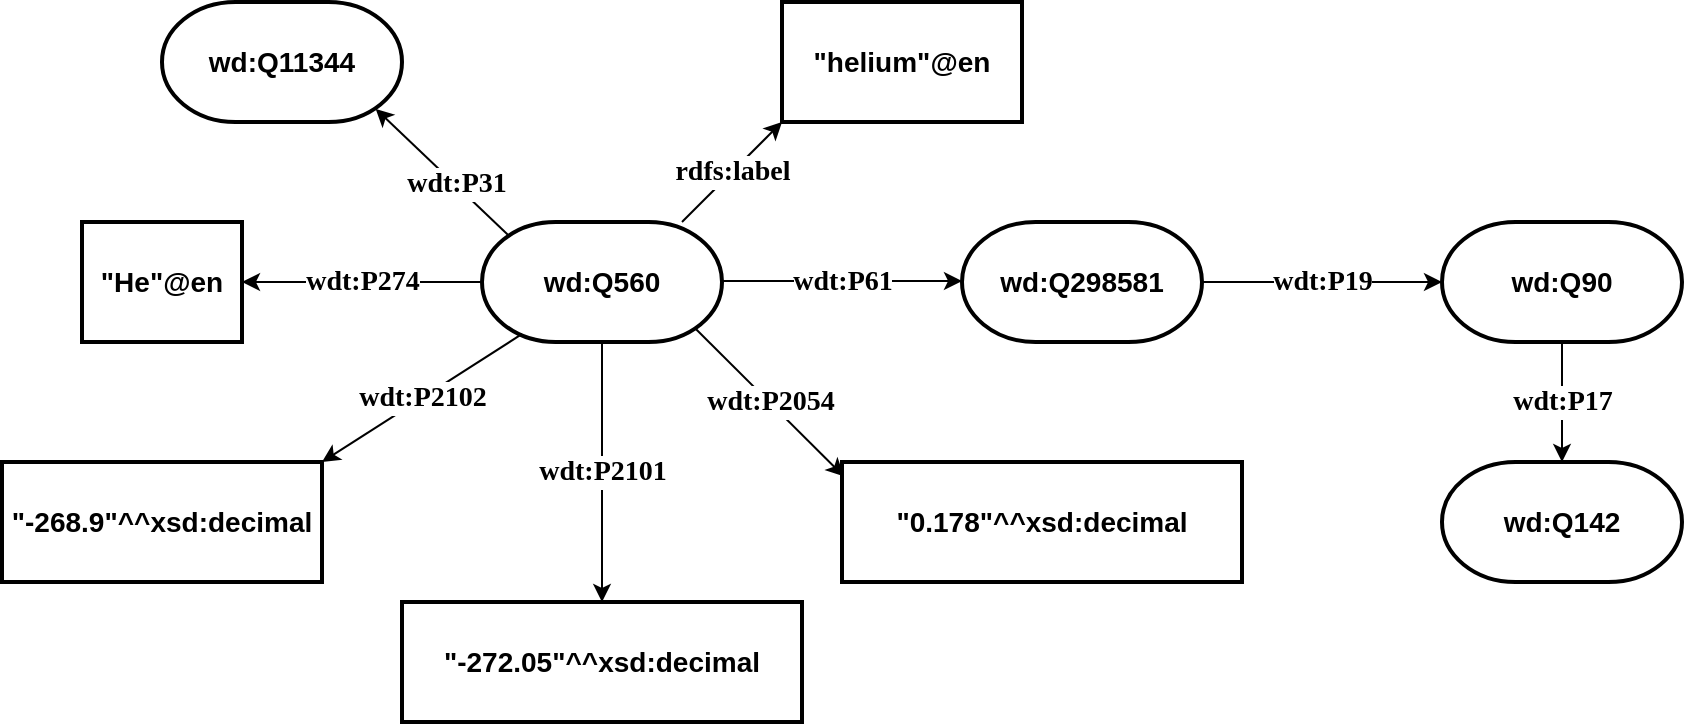 <mxfile version="20.7.4" type="device"><diagram id="LQOfw50rtbh0Ys2E8a9I" name="Page-1"><mxGraphModel dx="1434" dy="1845" grid="1" gridSize="10" guides="1" tooltips="1" connect="1" arrows="1" fold="1" page="1" pageScale="1" pageWidth="850" pageHeight="1100" math="0" shadow="0"><root><mxCell id="0"/><mxCell id="1" parent="0"/><mxCell id="MRia6I61OvVlkuCLMvBo-13" value="&lt;b&gt;&lt;font face=&quot;Georgia&quot; style=&quot;font-size: 14px;&quot;&gt;wdt:P2101&lt;/font&gt;&lt;/b&gt;" style="edgeStyle=orthogonalEdgeStyle;rounded=0;orthogonalLoop=1;jettySize=auto;html=1;fontSize=12;" parent="1" source="MRia6I61OvVlkuCLMvBo-2" target="MRia6I61OvVlkuCLMvBo-7" edge="1"><mxGeometry relative="1" as="geometry"/></mxCell><mxCell id="MRia6I61OvVlkuCLMvBo-14" value="&lt;b&gt;&lt;font face=&quot;Georgia&quot; style=&quot;font-size: 14px;&quot;&gt;wdt:P61&lt;/font&gt;&lt;/b&gt;" style="edgeStyle=orthogonalEdgeStyle;rounded=0;orthogonalLoop=1;jettySize=auto;html=1;fontSize=12;" parent="1" edge="1"><mxGeometry relative="1" as="geometry"><mxPoint x="480" y="99.5" as="sourcePoint"/><mxPoint x="600" y="99.5" as="targetPoint"/></mxGeometry></mxCell><mxCell id="MRia6I61OvVlkuCLMvBo-2" value="&lt;b&gt;&lt;font style=&quot;font-size: 14px;&quot;&gt;wd:Q560&lt;/font&gt;&lt;/b&gt;" style="strokeWidth=2;html=1;shape=mxgraph.flowchart.terminator;whiteSpace=wrap;" parent="1" vertex="1"><mxGeometry x="360" y="70" width="120" height="60" as="geometry"/></mxCell><mxCell id="MRia6I61OvVlkuCLMvBo-3" value="&lt;b&gt;&lt;font style=&quot;font-size: 14px;&quot;&gt;&quot;He&quot;@en&lt;/font&gt;&lt;/b&gt;" style="rounded=0;whiteSpace=wrap;html=1;strokeWidth=2;" parent="1" vertex="1"><mxGeometry x="160" y="70" width="80" height="60" as="geometry"/></mxCell><mxCell id="MRia6I61OvVlkuCLMvBo-4" value="&lt;b&gt;&lt;font style=&quot;font-size: 14px;&quot;&gt;wd:Q11344&lt;/font&gt;&lt;/b&gt;" style="strokeWidth=2;html=1;shape=mxgraph.flowchart.terminator;whiteSpace=wrap;" parent="1" vertex="1"><mxGeometry x="200" y="-40" width="120" height="60" as="geometry"/></mxCell><mxCell id="MRia6I61OvVlkuCLMvBo-5" value="&lt;b&gt;&lt;font style=&quot;font-size: 14px;&quot;&gt;&quot;-268.9&quot;^^xsd:decimal&lt;/font&gt;&lt;/b&gt;" style="rounded=0;whiteSpace=wrap;html=1;strokeWidth=2;" parent="1" vertex="1"><mxGeometry x="120" y="190" width="160" height="60" as="geometry"/></mxCell><mxCell id="MRia6I61OvVlkuCLMvBo-6" value="&lt;b style=&quot;border-color: var(--border-color);&quot;&gt;&lt;font style=&quot;border-color: var(--border-color); font-size: 14px;&quot;&gt;&quot;0.178&quot;^^xsd:decimal&lt;br style=&quot;border-color: var(--border-color);&quot;&gt;&lt;/font&gt;&lt;/b&gt;" style="rounded=0;whiteSpace=wrap;html=1;strokeWidth=2;" parent="1" vertex="1"><mxGeometry x="540" y="190" width="200" height="60" as="geometry"/></mxCell><mxCell id="MRia6I61OvVlkuCLMvBo-7" value="&lt;b style=&quot;border-color: var(--border-color);&quot;&gt;&lt;font style=&quot;border-color: var(--border-color); font-size: 14px;&quot;&gt;&quot;-272.05&quot;^^xsd:decimal&lt;/font&gt;&lt;/b&gt;&lt;b&gt;&lt;font style=&quot;font-size: 14px;&quot;&gt;&lt;br&gt;&lt;/font&gt;&lt;/b&gt;" style="rounded=0;whiteSpace=wrap;html=1;strokeWidth=2;" parent="1" vertex="1"><mxGeometry x="320" y="260" width="200" height="60" as="geometry"/></mxCell><mxCell id="MRia6I61OvVlkuCLMvBo-16" value="&lt;b&gt;&lt;font face=&quot;Georgia&quot; style=&quot;font-size: 14px;&quot;&gt;wdt:P17&lt;/font&gt;&lt;/b&gt;" style="edgeStyle=orthogonalEdgeStyle;rounded=0;orthogonalLoop=1;jettySize=auto;html=1;fontSize=12;" parent="1" source="MRia6I61OvVlkuCLMvBo-8" target="MRia6I61OvVlkuCLMvBo-11" edge="1"><mxGeometry relative="1" as="geometry"/></mxCell><mxCell id="MRia6I61OvVlkuCLMvBo-8" value="&lt;b&gt;&lt;font style=&quot;font-size: 14px;&quot;&gt;wd:Q90&lt;/font&gt;&lt;/b&gt;" style="strokeWidth=2;html=1;shape=mxgraph.flowchart.terminator;whiteSpace=wrap;" parent="1" vertex="1"><mxGeometry x="840" y="70" width="120" height="60" as="geometry"/></mxCell><mxCell id="MRia6I61OvVlkuCLMvBo-15" value="&lt;b&gt;&lt;font face=&quot;Georgia&quot; style=&quot;font-size: 14px;&quot;&gt;wdt:P19&lt;/font&gt;&lt;/b&gt;" style="edgeStyle=orthogonalEdgeStyle;rounded=0;orthogonalLoop=1;jettySize=auto;html=1;fontSize=12;" parent="1" source="MRia6I61OvVlkuCLMvBo-9" target="MRia6I61OvVlkuCLMvBo-8" edge="1"><mxGeometry relative="1" as="geometry"/></mxCell><mxCell id="MRia6I61OvVlkuCLMvBo-9" value="&lt;b&gt;&lt;font style=&quot;font-size: 14px;&quot;&gt;wd:Q298581&lt;/font&gt;&lt;/b&gt;" style="strokeWidth=2;html=1;shape=mxgraph.flowchart.terminator;whiteSpace=wrap;" parent="1" vertex="1"><mxGeometry x="600" y="70" width="120" height="60" as="geometry"/></mxCell><mxCell id="MRia6I61OvVlkuCLMvBo-11" value="&lt;font face=&quot;sans-serif&quot;&gt;&lt;span style=&quot;font-size: 14px; background-color: rgb(255, 255, 255);&quot;&gt;&lt;b&gt;wd:Q142&lt;/b&gt;&lt;/span&gt;&lt;/font&gt;" style="strokeWidth=2;html=1;shape=mxgraph.flowchart.terminator;whiteSpace=wrap;" parent="1" vertex="1"><mxGeometry x="840" y="190" width="120" height="60" as="geometry"/></mxCell><mxCell id="MRia6I61OvVlkuCLMvBo-12" value="&lt;b&gt;&lt;font face=&quot;Georgia&quot; style=&quot;font-size: 14px;&quot;&gt;wdt:P274&lt;/font&gt;&lt;/b&gt;" style="endArrow=classic;html=1;rounded=0;fontSize=12;exitX=0;exitY=0.5;exitDx=0;exitDy=0;entryX=1;entryY=0.5;entryDx=0;entryDy=0;" parent="1" source="MRia6I61OvVlkuCLMvBo-2" target="MRia6I61OvVlkuCLMvBo-3" edge="1"><mxGeometry width="50" height="50" relative="1" as="geometry"><mxPoint x="260" y="140" as="sourcePoint"/><mxPoint x="310" y="90" as="targetPoint"/></mxGeometry></mxCell><mxCell id="MRia6I61OvVlkuCLMvBo-20" value="&lt;b&gt;&lt;font face=&quot;Georgia&quot; style=&quot;font-size: 14px;&quot;&gt;wdt:P31&lt;/font&gt;&lt;/b&gt;" style="endArrow=classic;html=1;rounded=0;fontSize=12;entryX=0.89;entryY=0.89;entryDx=0;entryDy=0;entryPerimeter=0;exitX=0.11;exitY=0.11;exitDx=0;exitDy=0;exitPerimeter=0;" parent="1" source="MRia6I61OvVlkuCLMvBo-2" target="MRia6I61OvVlkuCLMvBo-4" edge="1"><mxGeometry x="-0.2" width="50" height="50" relative="1" as="geometry"><mxPoint x="370" y="70" as="sourcePoint"/><mxPoint x="420" y="20" as="targetPoint"/><mxPoint as="offset"/></mxGeometry></mxCell><mxCell id="MRia6I61OvVlkuCLMvBo-21" value="&lt;b&gt;&lt;font face=&quot;Georgia&quot; style=&quot;font-size: 14px;&quot;&gt;wdt:P2102&lt;/font&gt;&lt;/b&gt;" style="endArrow=classic;html=1;rounded=0;fontSize=12;entryX=1;entryY=0;entryDx=0;entryDy=0;exitX=0.167;exitY=0.933;exitDx=0;exitDy=0;exitPerimeter=0;" parent="1" source="MRia6I61OvVlkuCLMvBo-2" target="MRia6I61OvVlkuCLMvBo-5" edge="1"><mxGeometry width="50" height="50" relative="1" as="geometry"><mxPoint x="370" y="130" as="sourcePoint"/><mxPoint x="310" y="110" as="targetPoint"/></mxGeometry></mxCell><mxCell id="MRia6I61OvVlkuCLMvBo-23" value="&lt;b&gt;&lt;font face=&quot;Georgia&quot; style=&quot;font-size: 14px;&quot;&gt;wdt:P2054&lt;/font&gt;&lt;/b&gt;" style="endArrow=classic;html=1;rounded=0;fontSize=12;exitX=0.89;exitY=0.89;exitDx=0;exitDy=0;entryX=0.005;entryY=0.12;entryDx=0;entryDy=0;entryPerimeter=0;exitPerimeter=0;" parent="1" source="MRia6I61OvVlkuCLMvBo-2" target="MRia6I61OvVlkuCLMvBo-6" edge="1"><mxGeometry width="50" height="50" relative="1" as="geometry"><mxPoint x="390" y="130" as="sourcePoint"/><mxPoint x="440" y="80" as="targetPoint"/></mxGeometry></mxCell><mxCell id="juBGjTyAfp_HVm-fVmh2-2" value="&lt;b&gt;&lt;font style=&quot;font-size: 14px;&quot;&gt;&quot;helium&quot;@en&lt;/font&gt;&lt;/b&gt;" style="rounded=0;whiteSpace=wrap;html=1;strokeWidth=2;" parent="1" vertex="1"><mxGeometry x="510" y="-40" width="120" height="60" as="geometry"/></mxCell><mxCell id="juBGjTyAfp_HVm-fVmh2-4" value="&lt;b&gt;&lt;font face=&quot;Georgia&quot; style=&quot;font-size: 14px;&quot;&gt;rdfs:label&lt;/font&gt;&lt;/b&gt;" style="endArrow=classic;html=1;rounded=0;entryX=0;entryY=1;entryDx=0;entryDy=0;" parent="1" target="juBGjTyAfp_HVm-fVmh2-2" edge="1"><mxGeometry width="50" height="50" relative="1" as="geometry"><mxPoint x="460" y="70" as="sourcePoint"/><mxPoint x="520" y="30" as="targetPoint"/></mxGeometry></mxCell></root></mxGraphModel></diagram></mxfile>